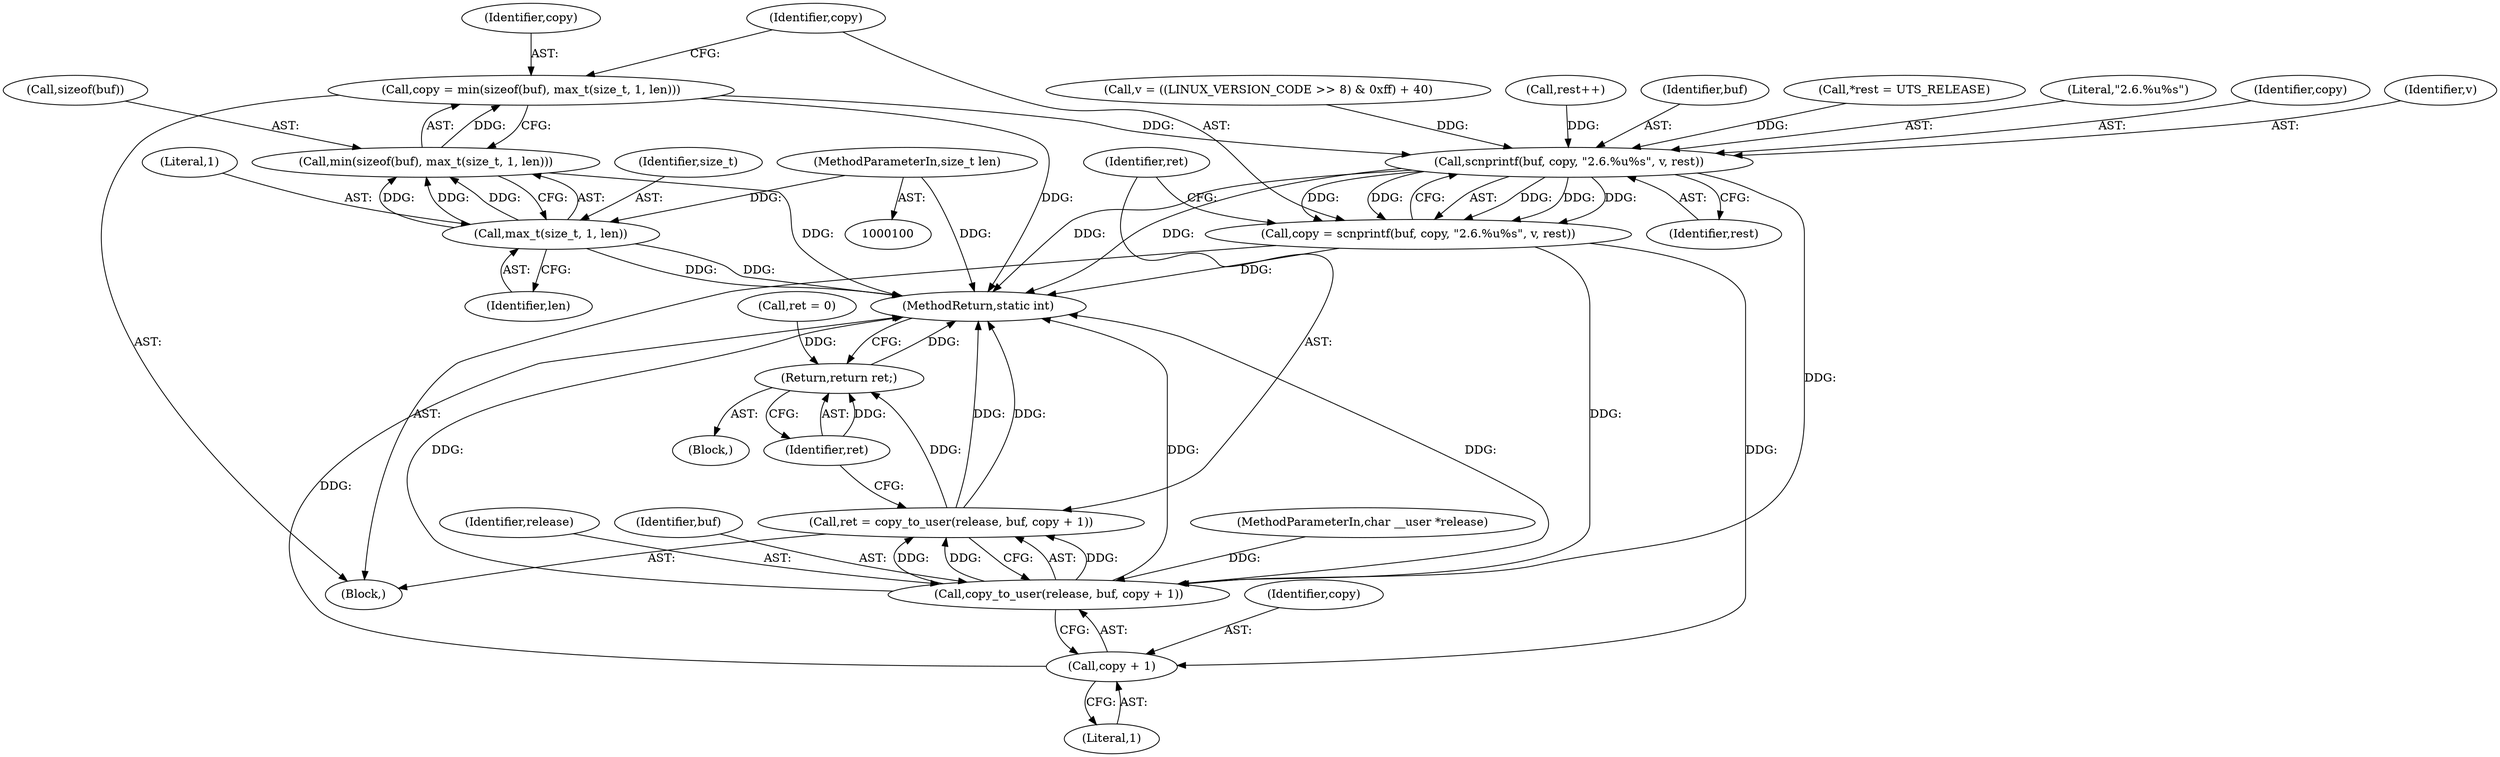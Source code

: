 digraph "0_linux_2702b1526c7278c4d65d78de209a465d4de2885e@API" {
"1000165" [label="(Call,copy = min(sizeof(buf), max_t(size_t, 1, len)))"];
"1000167" [label="(Call,min(sizeof(buf), max_t(size_t, 1, len)))"];
"1000170" [label="(Call,max_t(size_t, 1, len))"];
"1000102" [label="(MethodParameterIn,size_t len)"];
"1000176" [label="(Call,scnprintf(buf, copy, \"2.6.%u%s\", v, rest))"];
"1000174" [label="(Call,copy = scnprintf(buf, copy, \"2.6.%u%s\", v, rest))"];
"1000184" [label="(Call,copy_to_user(release, buf, copy + 1))"];
"1000182" [label="(Call,ret = copy_to_user(release, buf, copy + 1))"];
"1000190" [label="(Return,return ret;)"];
"1000187" [label="(Call,copy + 1)"];
"1000116" [label="(Call,*rest = UTS_RELEASE)"];
"1000185" [label="(Identifier,release)"];
"1000114" [label="(Block,)"];
"1000181" [label="(Identifier,rest)"];
"1000179" [label="(Literal,\"2.6.%u%s\")"];
"1000105" [label="(Call,ret = 0)"];
"1000178" [label="(Identifier,copy)"];
"1000184" [label="(Call,copy_to_user(release, buf, copy + 1))"];
"1000171" [label="(Identifier,size_t)"];
"1000102" [label="(MethodParameterIn,size_t len)"];
"1000191" [label="(Identifier,ret)"];
"1000188" [label="(Identifier,copy)"];
"1000183" [label="(Identifier,ret)"];
"1000180" [label="(Identifier,v)"];
"1000186" [label="(Identifier,buf)"];
"1000190" [label="(Return,return ret;)"];
"1000187" [label="(Call,copy + 1)"];
"1000156" [label="(Call,v = ((LINUX_VERSION_CODE >> 8) & 0xff) + 40)"];
"1000176" [label="(Call,scnprintf(buf, copy, \"2.6.%u%s\", v, rest))"];
"1000166" [label="(Identifier,copy)"];
"1000172" [label="(Literal,1)"];
"1000165" [label="(Call,copy = min(sizeof(buf), max_t(size_t, 1, len)))"];
"1000101" [label="(MethodParameterIn,char __user *release)"];
"1000154" [label="(Call,rest++)"];
"1000167" [label="(Call,min(sizeof(buf), max_t(size_t, 1, len)))"];
"1000170" [label="(Call,max_t(size_t, 1, len))"];
"1000174" [label="(Call,copy = scnprintf(buf, copy, \"2.6.%u%s\", v, rest))"];
"1000192" [label="(MethodReturn,static int)"];
"1000173" [label="(Identifier,len)"];
"1000168" [label="(Call,sizeof(buf))"];
"1000103" [label="(Block,)"];
"1000177" [label="(Identifier,buf)"];
"1000175" [label="(Identifier,copy)"];
"1000189" [label="(Literal,1)"];
"1000182" [label="(Call,ret = copy_to_user(release, buf, copy + 1))"];
"1000165" -> "1000114"  [label="AST: "];
"1000165" -> "1000167"  [label="CFG: "];
"1000166" -> "1000165"  [label="AST: "];
"1000167" -> "1000165"  [label="AST: "];
"1000175" -> "1000165"  [label="CFG: "];
"1000165" -> "1000192"  [label="DDG: "];
"1000167" -> "1000165"  [label="DDG: "];
"1000165" -> "1000176"  [label="DDG: "];
"1000167" -> "1000170"  [label="CFG: "];
"1000168" -> "1000167"  [label="AST: "];
"1000170" -> "1000167"  [label="AST: "];
"1000167" -> "1000192"  [label="DDG: "];
"1000170" -> "1000167"  [label="DDG: "];
"1000170" -> "1000167"  [label="DDG: "];
"1000170" -> "1000167"  [label="DDG: "];
"1000170" -> "1000173"  [label="CFG: "];
"1000171" -> "1000170"  [label="AST: "];
"1000172" -> "1000170"  [label="AST: "];
"1000173" -> "1000170"  [label="AST: "];
"1000170" -> "1000192"  [label="DDG: "];
"1000170" -> "1000192"  [label="DDG: "];
"1000102" -> "1000170"  [label="DDG: "];
"1000102" -> "1000100"  [label="AST: "];
"1000102" -> "1000192"  [label="DDG: "];
"1000176" -> "1000174"  [label="AST: "];
"1000176" -> "1000181"  [label="CFG: "];
"1000177" -> "1000176"  [label="AST: "];
"1000178" -> "1000176"  [label="AST: "];
"1000179" -> "1000176"  [label="AST: "];
"1000180" -> "1000176"  [label="AST: "];
"1000181" -> "1000176"  [label="AST: "];
"1000174" -> "1000176"  [label="CFG: "];
"1000176" -> "1000192"  [label="DDG: "];
"1000176" -> "1000192"  [label="DDG: "];
"1000176" -> "1000174"  [label="DDG: "];
"1000176" -> "1000174"  [label="DDG: "];
"1000176" -> "1000174"  [label="DDG: "];
"1000176" -> "1000174"  [label="DDG: "];
"1000176" -> "1000174"  [label="DDG: "];
"1000156" -> "1000176"  [label="DDG: "];
"1000116" -> "1000176"  [label="DDG: "];
"1000154" -> "1000176"  [label="DDG: "];
"1000176" -> "1000184"  [label="DDG: "];
"1000174" -> "1000114"  [label="AST: "];
"1000175" -> "1000174"  [label="AST: "];
"1000183" -> "1000174"  [label="CFG: "];
"1000174" -> "1000192"  [label="DDG: "];
"1000174" -> "1000184"  [label="DDG: "];
"1000174" -> "1000187"  [label="DDG: "];
"1000184" -> "1000182"  [label="AST: "];
"1000184" -> "1000187"  [label="CFG: "];
"1000185" -> "1000184"  [label="AST: "];
"1000186" -> "1000184"  [label="AST: "];
"1000187" -> "1000184"  [label="AST: "];
"1000182" -> "1000184"  [label="CFG: "];
"1000184" -> "1000192"  [label="DDG: "];
"1000184" -> "1000192"  [label="DDG: "];
"1000184" -> "1000192"  [label="DDG: "];
"1000184" -> "1000182"  [label="DDG: "];
"1000184" -> "1000182"  [label="DDG: "];
"1000184" -> "1000182"  [label="DDG: "];
"1000101" -> "1000184"  [label="DDG: "];
"1000182" -> "1000114"  [label="AST: "];
"1000183" -> "1000182"  [label="AST: "];
"1000191" -> "1000182"  [label="CFG: "];
"1000182" -> "1000192"  [label="DDG: "];
"1000182" -> "1000192"  [label="DDG: "];
"1000182" -> "1000190"  [label="DDG: "];
"1000190" -> "1000103"  [label="AST: "];
"1000190" -> "1000191"  [label="CFG: "];
"1000191" -> "1000190"  [label="AST: "];
"1000192" -> "1000190"  [label="CFG: "];
"1000190" -> "1000192"  [label="DDG: "];
"1000191" -> "1000190"  [label="DDG: "];
"1000105" -> "1000190"  [label="DDG: "];
"1000187" -> "1000189"  [label="CFG: "];
"1000188" -> "1000187"  [label="AST: "];
"1000189" -> "1000187"  [label="AST: "];
"1000187" -> "1000192"  [label="DDG: "];
}
